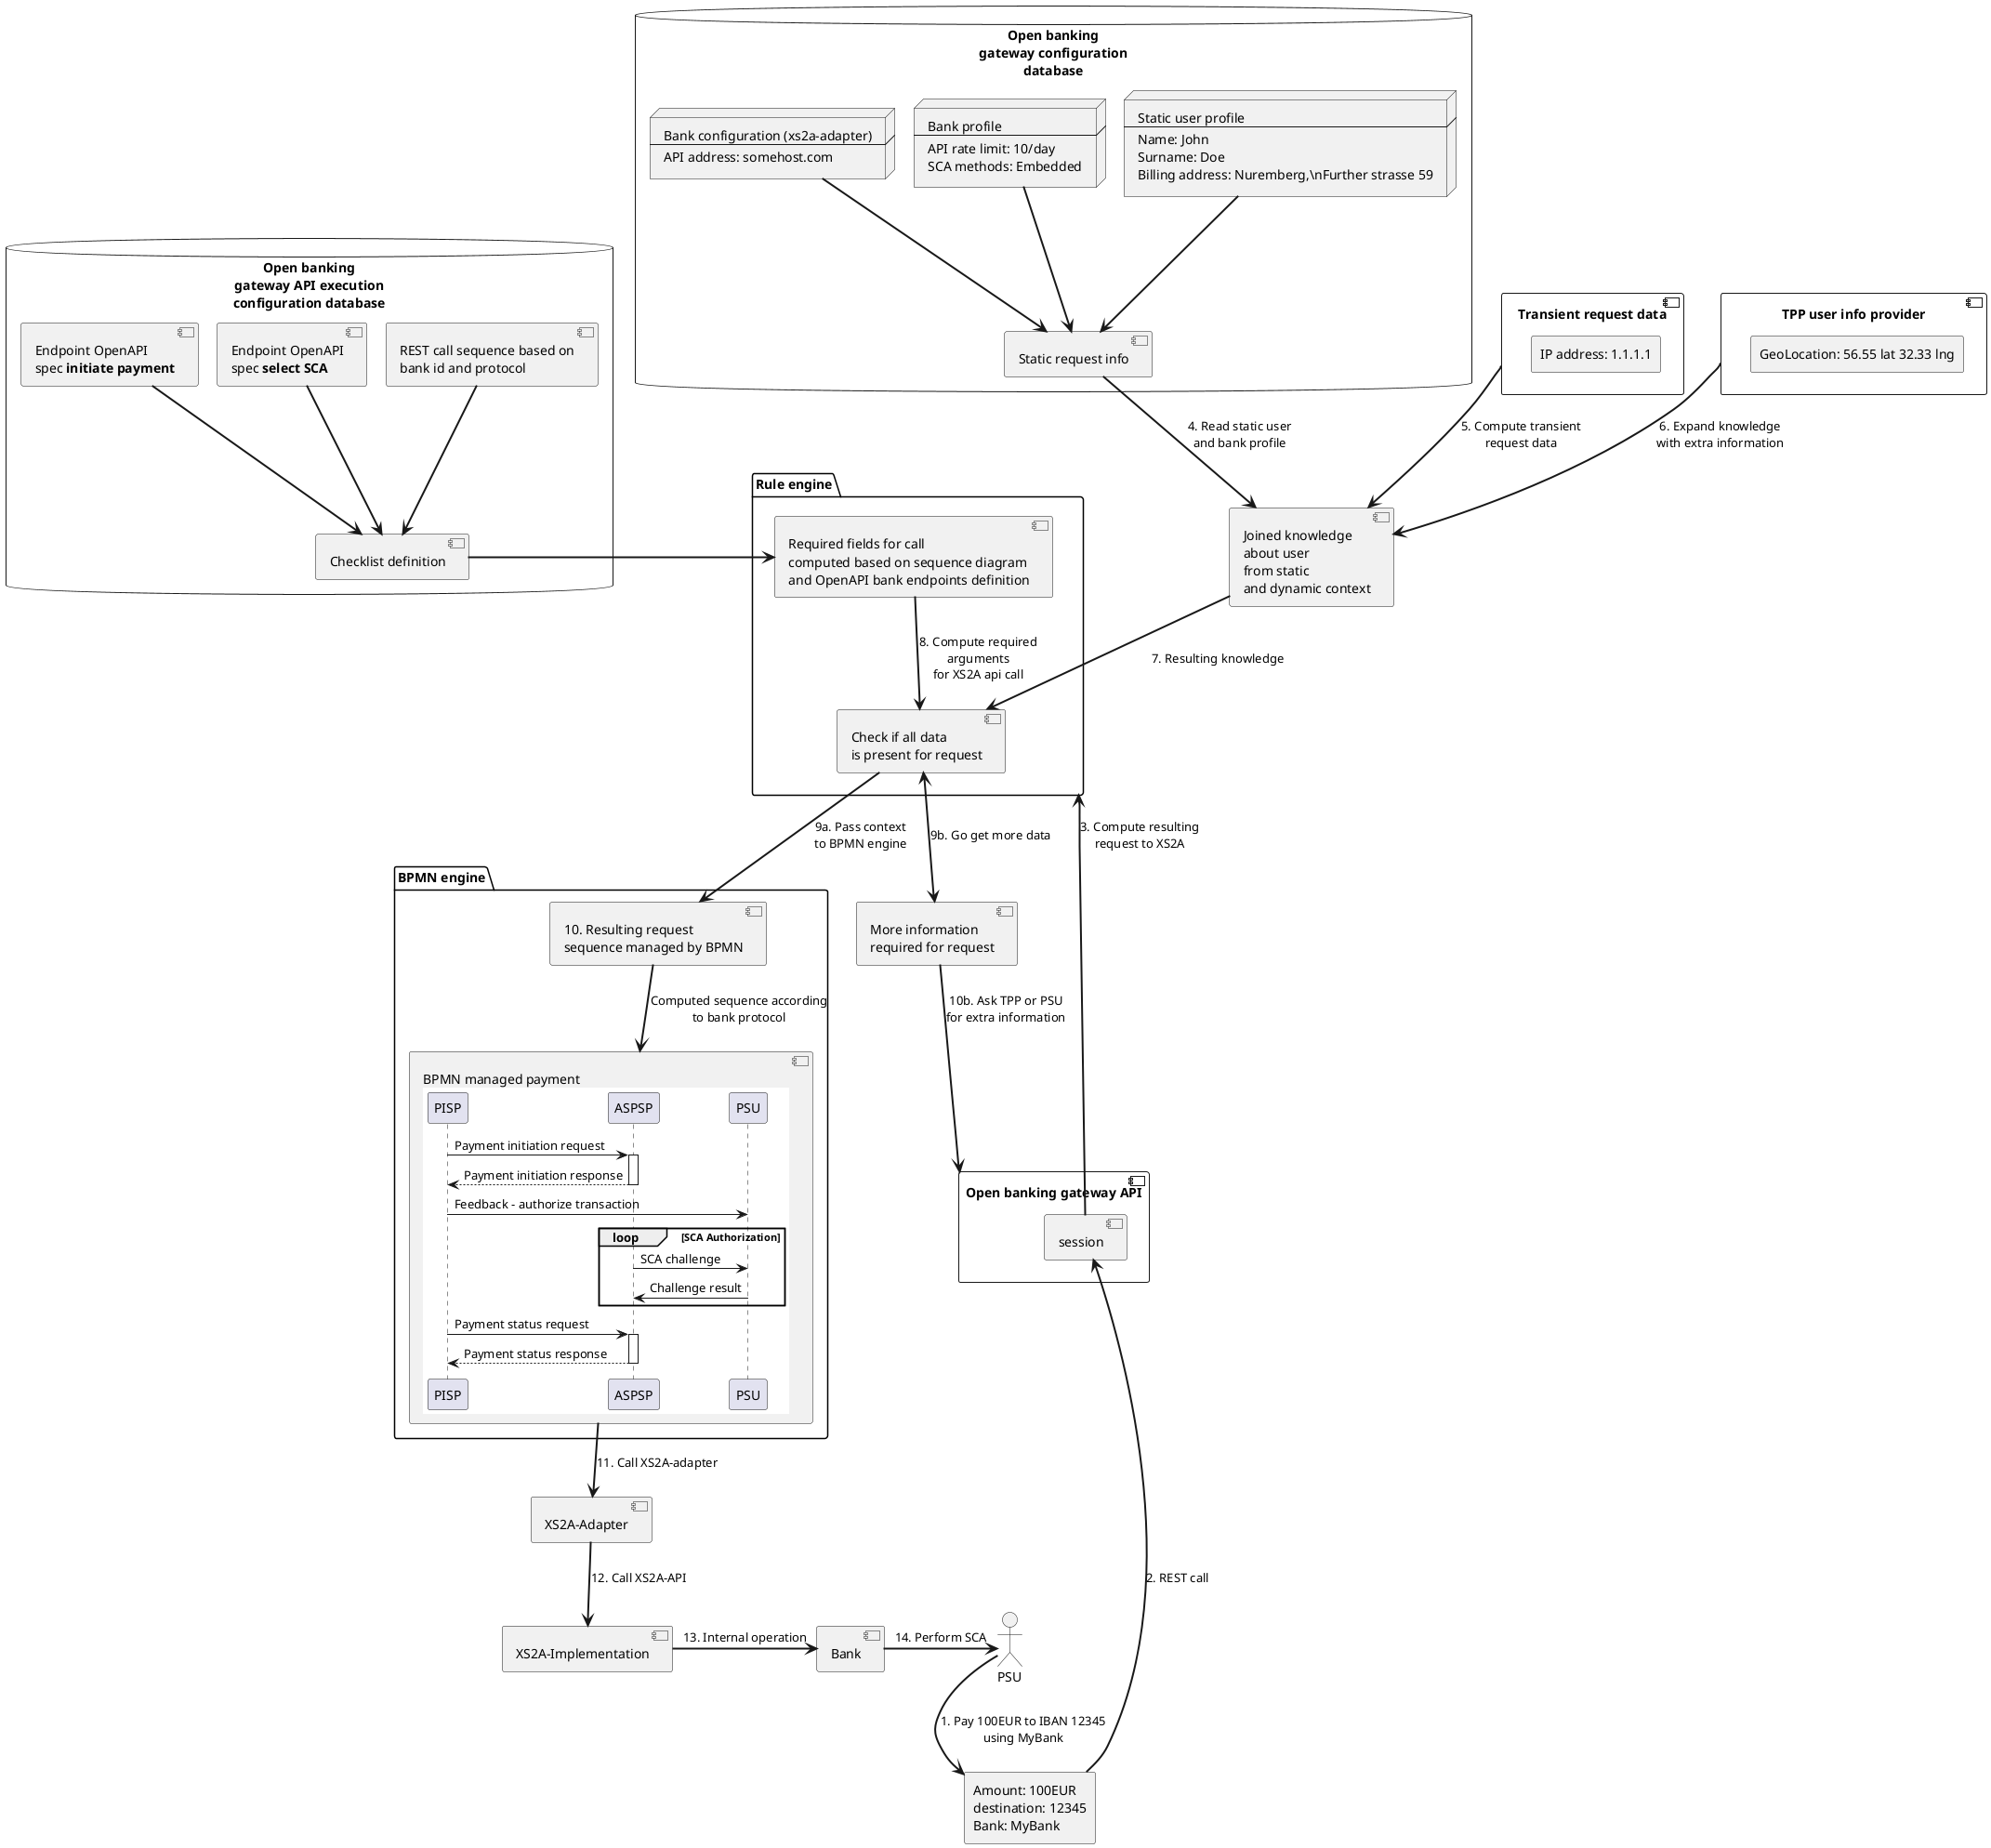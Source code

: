 @startuml
skinparam nodesep 20
skinparam ranksep 55
'left to right direction

actor PSU

rectangle PaymentRequest [
   Amount: 100EUR
   destination: 12345
   Bank: MyBank
]

component "Open banking gateway API" as OBA {
   component session
}

database "Open banking\ngateway configuration\ndatabase" as OBADB {
  node tppUserProfile [
    Static user profile
    ---
    Name: John
    Surname: Doe
    Billing address: Nuremberg,\nFurther strasse 59
  ]
  node bankProfile [
    Bank profile
    ---
    API rate limit: 10/day
    SCA methods: Embedded
  ]
  node bankConfiguration [
    Bank configuration (xs2a-adapter)
    ---
    API address: somehost.com
  ]
  component "Static request info" as requestInfo

  tppUserProfile ==> requestInfo
  bankProfile ==> requestInfo
  bankConfiguration ==> requestInfo
}

component "XS2A-Adapter" as adapter
component "Transient request data" as transientData {
  rectangle "IP address: 1.1.1.1" as IP
}

component "TPP user info provider" as extraUserInfo {
  rectangle "GeoLocation: 56.55 lat 32.33 lng" as GEO
}


component "Joined knowledge\nabout user\nfrom static\nand dynamic context" as knowledge

database "Open banking\ngateway API execution\nconfiguration database" as executions {
  component "REST call sequence based on\nbank id and protocol" as sequence
  component "Endpoint OpenAPI\nspec <b>select SCA</b>" as scaEndpointSpec
  component "Endpoint OpenAPI\nspec <b>initiate payment</b>" as payEndpointSpec
  component "Checklist definition" as checklist
  sequence ==> checklist
  scaEndpointSpec ==> checklist
  payEndpointSpec ==> checklist
}

package "Rule engine" as ruleEngine {
  component "Required fields for call\ncomputed based on sequence diagram\nand OpenAPI bank endpoints definition" as requiredTemplate
  component "Check if all data\nis present for request" as askForExtraInfo
}

package "BPMN engine" as bpmnEngine {
  component "10. Resulting request\nsequence managed by BPMN" as resultingRequest
  component Sequence [
      BPMN managed payment
      {{
          PISP -> ASPSP ++ : Payment initiation request
          return Payment initiation response
          PISP -> PSU : Feedback - authorize transaction
          loop SCA Authorization
            ASPSP -> PSU : SCA challenge
            PSU -> ASPSP : Challenge result
          end
          PISP -> ASPSP ++ : Payment status request
          return Payment status response
      }}
  ]
}

component "More information\nrequired for request" as moreInformationNeeded
component "XS2A-Implementation" as xs2aImpl
component "Bank" as bank

PSU ==> PaymentRequest : 1. Pay 100EUR to IBAN 12345\nusing MyBank
PaymentRequest ==> session : 2. REST call
session ==> ruleEngine : 3. Compute resulting\nrequest to XS2A
requestInfo ==> knowledge : 4. Read static user\nand bank profile
transientData ==> knowledge : 5. Compute transient\nrequest data
extraUserInfo ==> knowledge : 6. Expand knowledge\nwith extra information
checklist =right=> requiredTemplate
knowledge ==> askForExtraInfo : 7. Resulting knowledge
requiredTemplate ==> askForExtraInfo : 8. Compute required\narguments\nfor XS2A api call
askForExtraInfo <==> moreInformationNeeded : 9b. Go get more data
moreInformationNeeded ==> OBA : 10b. Ask TPP or PSU\nfor extra information
resultingRequest ==> Sequence : Computed sequence according\nto bank protocol
askForExtraInfo ==> resultingRequest : 9a. Pass context\nto BPMN engine
Sequence ==> adapter : 11. Call XS2A-adapter
adapter ==> xs2aImpl : 12. Call XS2A-API
xs2aImpl =right=> bank : 13. Internal operation
bank =right=> PSU : 14. Perform SCA
@enduml